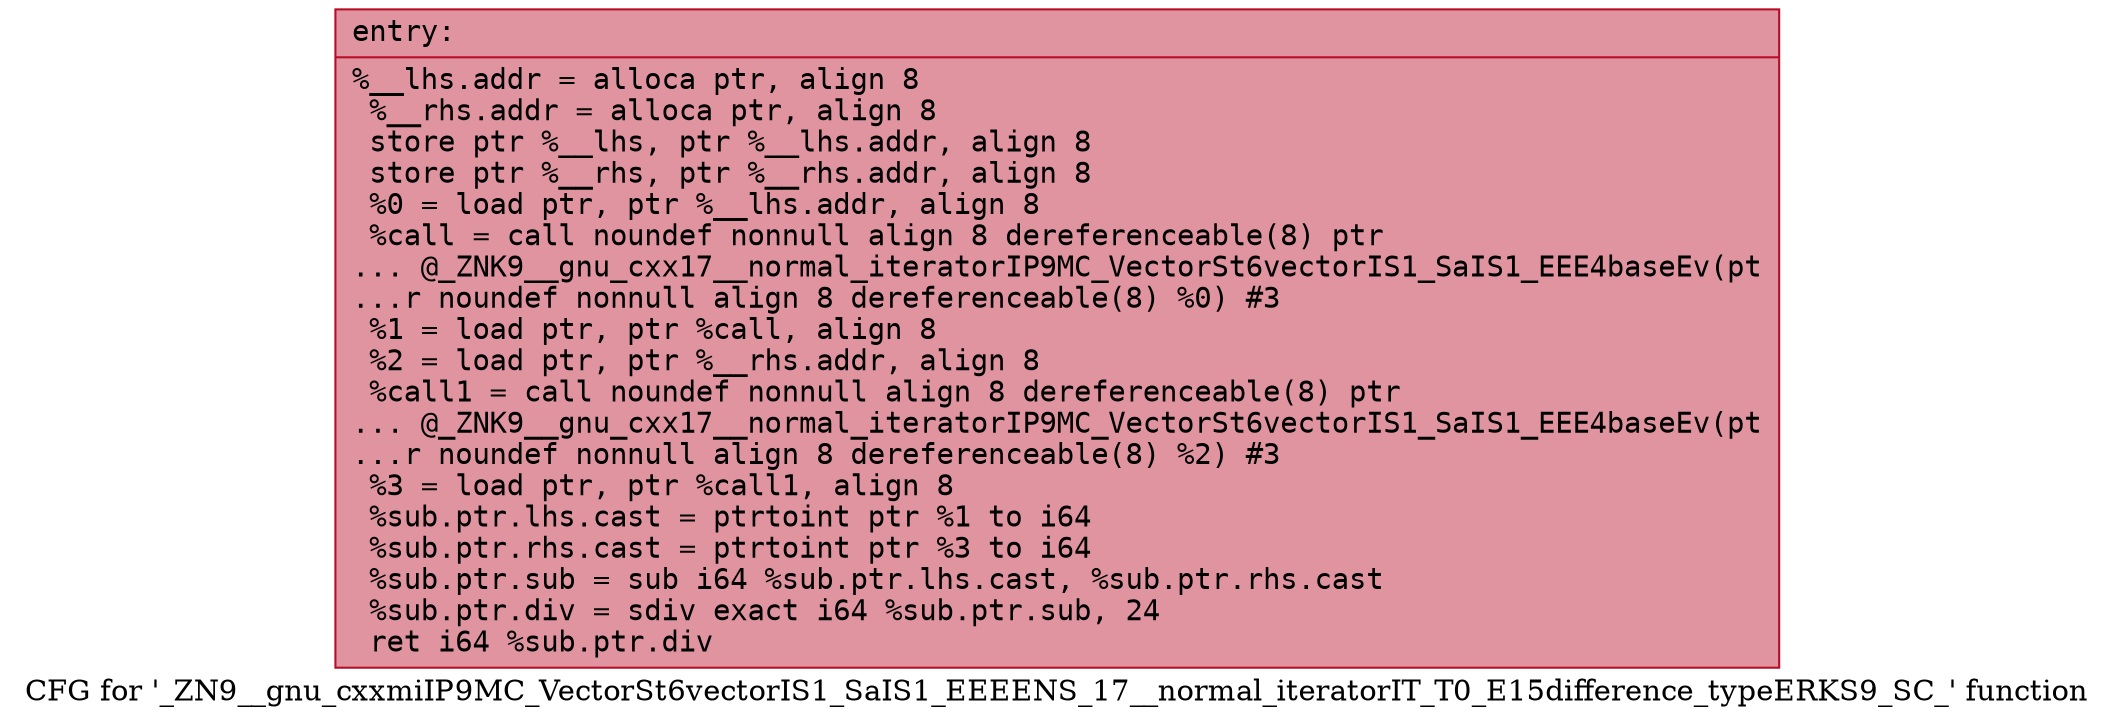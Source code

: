 digraph "CFG for '_ZN9__gnu_cxxmiIP9MC_VectorSt6vectorIS1_SaIS1_EEEENS_17__normal_iteratorIT_T0_E15difference_typeERKS9_SC_' function" {
	label="CFG for '_ZN9__gnu_cxxmiIP9MC_VectorSt6vectorIS1_SaIS1_EEEENS_17__normal_iteratorIT_T0_E15difference_typeERKS9_SC_' function";

	Node0x55dab47f8a00 [shape=record,color="#b70d28ff", style=filled, fillcolor="#b70d2870" fontname="Courier",label="{entry:\l|  %__lhs.addr = alloca ptr, align 8\l  %__rhs.addr = alloca ptr, align 8\l  store ptr %__lhs, ptr %__lhs.addr, align 8\l  store ptr %__rhs, ptr %__rhs.addr, align 8\l  %0 = load ptr, ptr %__lhs.addr, align 8\l  %call = call noundef nonnull align 8 dereferenceable(8) ptr\l... @_ZNK9__gnu_cxx17__normal_iteratorIP9MC_VectorSt6vectorIS1_SaIS1_EEE4baseEv(pt\l...r noundef nonnull align 8 dereferenceable(8) %0) #3\l  %1 = load ptr, ptr %call, align 8\l  %2 = load ptr, ptr %__rhs.addr, align 8\l  %call1 = call noundef nonnull align 8 dereferenceable(8) ptr\l... @_ZNK9__gnu_cxx17__normal_iteratorIP9MC_VectorSt6vectorIS1_SaIS1_EEE4baseEv(pt\l...r noundef nonnull align 8 dereferenceable(8) %2) #3\l  %3 = load ptr, ptr %call1, align 8\l  %sub.ptr.lhs.cast = ptrtoint ptr %1 to i64\l  %sub.ptr.rhs.cast = ptrtoint ptr %3 to i64\l  %sub.ptr.sub = sub i64 %sub.ptr.lhs.cast, %sub.ptr.rhs.cast\l  %sub.ptr.div = sdiv exact i64 %sub.ptr.sub, 24\l  ret i64 %sub.ptr.div\l}"];
}
